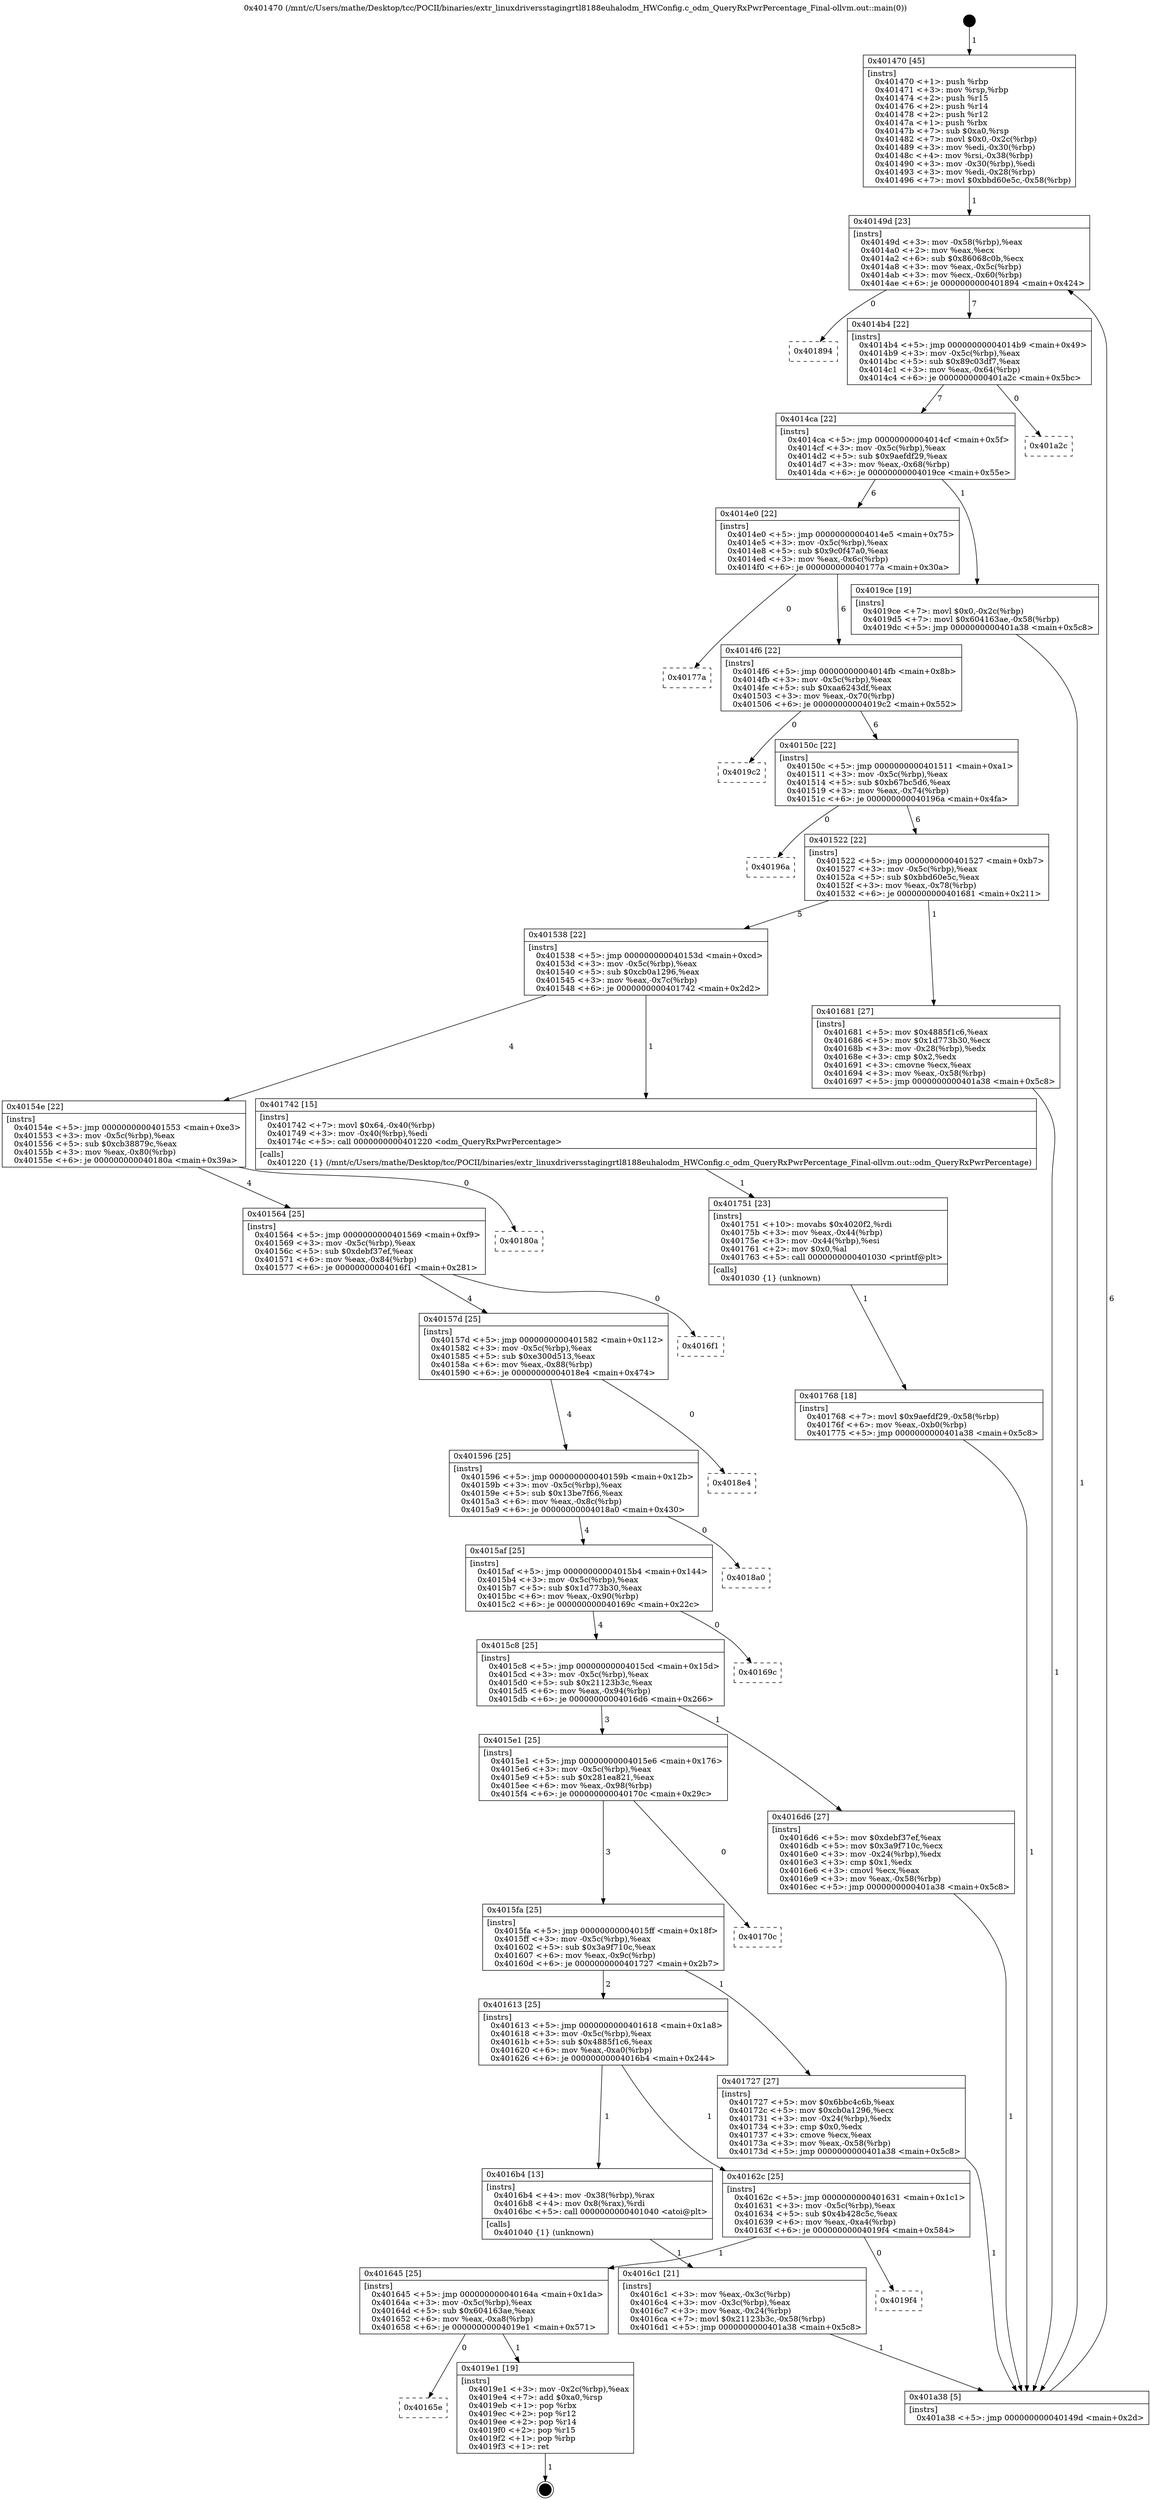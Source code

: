 digraph "0x401470" {
  label = "0x401470 (/mnt/c/Users/mathe/Desktop/tcc/POCII/binaries/extr_linuxdriversstagingrtl8188euhalodm_HWConfig.c_odm_QueryRxPwrPercentage_Final-ollvm.out::main(0))"
  labelloc = "t"
  node[shape=record]

  Entry [label="",width=0.3,height=0.3,shape=circle,fillcolor=black,style=filled]
  "0x40149d" [label="{
     0x40149d [23]\l
     | [instrs]\l
     &nbsp;&nbsp;0x40149d \<+3\>: mov -0x58(%rbp),%eax\l
     &nbsp;&nbsp;0x4014a0 \<+2\>: mov %eax,%ecx\l
     &nbsp;&nbsp;0x4014a2 \<+6\>: sub $0x86068c0b,%ecx\l
     &nbsp;&nbsp;0x4014a8 \<+3\>: mov %eax,-0x5c(%rbp)\l
     &nbsp;&nbsp;0x4014ab \<+3\>: mov %ecx,-0x60(%rbp)\l
     &nbsp;&nbsp;0x4014ae \<+6\>: je 0000000000401894 \<main+0x424\>\l
  }"]
  "0x401894" [label="{
     0x401894\l
  }", style=dashed]
  "0x4014b4" [label="{
     0x4014b4 [22]\l
     | [instrs]\l
     &nbsp;&nbsp;0x4014b4 \<+5\>: jmp 00000000004014b9 \<main+0x49\>\l
     &nbsp;&nbsp;0x4014b9 \<+3\>: mov -0x5c(%rbp),%eax\l
     &nbsp;&nbsp;0x4014bc \<+5\>: sub $0x89c03df7,%eax\l
     &nbsp;&nbsp;0x4014c1 \<+3\>: mov %eax,-0x64(%rbp)\l
     &nbsp;&nbsp;0x4014c4 \<+6\>: je 0000000000401a2c \<main+0x5bc\>\l
  }"]
  Exit [label="",width=0.3,height=0.3,shape=circle,fillcolor=black,style=filled,peripheries=2]
  "0x401a2c" [label="{
     0x401a2c\l
  }", style=dashed]
  "0x4014ca" [label="{
     0x4014ca [22]\l
     | [instrs]\l
     &nbsp;&nbsp;0x4014ca \<+5\>: jmp 00000000004014cf \<main+0x5f\>\l
     &nbsp;&nbsp;0x4014cf \<+3\>: mov -0x5c(%rbp),%eax\l
     &nbsp;&nbsp;0x4014d2 \<+5\>: sub $0x9aefdf29,%eax\l
     &nbsp;&nbsp;0x4014d7 \<+3\>: mov %eax,-0x68(%rbp)\l
     &nbsp;&nbsp;0x4014da \<+6\>: je 00000000004019ce \<main+0x55e\>\l
  }"]
  "0x40165e" [label="{
     0x40165e\l
  }", style=dashed]
  "0x4019ce" [label="{
     0x4019ce [19]\l
     | [instrs]\l
     &nbsp;&nbsp;0x4019ce \<+7\>: movl $0x0,-0x2c(%rbp)\l
     &nbsp;&nbsp;0x4019d5 \<+7\>: movl $0x604163ae,-0x58(%rbp)\l
     &nbsp;&nbsp;0x4019dc \<+5\>: jmp 0000000000401a38 \<main+0x5c8\>\l
  }"]
  "0x4014e0" [label="{
     0x4014e0 [22]\l
     | [instrs]\l
     &nbsp;&nbsp;0x4014e0 \<+5\>: jmp 00000000004014e5 \<main+0x75\>\l
     &nbsp;&nbsp;0x4014e5 \<+3\>: mov -0x5c(%rbp),%eax\l
     &nbsp;&nbsp;0x4014e8 \<+5\>: sub $0x9c0f47a0,%eax\l
     &nbsp;&nbsp;0x4014ed \<+3\>: mov %eax,-0x6c(%rbp)\l
     &nbsp;&nbsp;0x4014f0 \<+6\>: je 000000000040177a \<main+0x30a\>\l
  }"]
  "0x4019e1" [label="{
     0x4019e1 [19]\l
     | [instrs]\l
     &nbsp;&nbsp;0x4019e1 \<+3\>: mov -0x2c(%rbp),%eax\l
     &nbsp;&nbsp;0x4019e4 \<+7\>: add $0xa0,%rsp\l
     &nbsp;&nbsp;0x4019eb \<+1\>: pop %rbx\l
     &nbsp;&nbsp;0x4019ec \<+2\>: pop %r12\l
     &nbsp;&nbsp;0x4019ee \<+2\>: pop %r14\l
     &nbsp;&nbsp;0x4019f0 \<+2\>: pop %r15\l
     &nbsp;&nbsp;0x4019f2 \<+1\>: pop %rbp\l
     &nbsp;&nbsp;0x4019f3 \<+1\>: ret\l
  }"]
  "0x40177a" [label="{
     0x40177a\l
  }", style=dashed]
  "0x4014f6" [label="{
     0x4014f6 [22]\l
     | [instrs]\l
     &nbsp;&nbsp;0x4014f6 \<+5\>: jmp 00000000004014fb \<main+0x8b\>\l
     &nbsp;&nbsp;0x4014fb \<+3\>: mov -0x5c(%rbp),%eax\l
     &nbsp;&nbsp;0x4014fe \<+5\>: sub $0xaa6243df,%eax\l
     &nbsp;&nbsp;0x401503 \<+3\>: mov %eax,-0x70(%rbp)\l
     &nbsp;&nbsp;0x401506 \<+6\>: je 00000000004019c2 \<main+0x552\>\l
  }"]
  "0x401645" [label="{
     0x401645 [25]\l
     | [instrs]\l
     &nbsp;&nbsp;0x401645 \<+5\>: jmp 000000000040164a \<main+0x1da\>\l
     &nbsp;&nbsp;0x40164a \<+3\>: mov -0x5c(%rbp),%eax\l
     &nbsp;&nbsp;0x40164d \<+5\>: sub $0x604163ae,%eax\l
     &nbsp;&nbsp;0x401652 \<+6\>: mov %eax,-0xa8(%rbp)\l
     &nbsp;&nbsp;0x401658 \<+6\>: je 00000000004019e1 \<main+0x571\>\l
  }"]
  "0x4019c2" [label="{
     0x4019c2\l
  }", style=dashed]
  "0x40150c" [label="{
     0x40150c [22]\l
     | [instrs]\l
     &nbsp;&nbsp;0x40150c \<+5\>: jmp 0000000000401511 \<main+0xa1\>\l
     &nbsp;&nbsp;0x401511 \<+3\>: mov -0x5c(%rbp),%eax\l
     &nbsp;&nbsp;0x401514 \<+5\>: sub $0xb67bc5d6,%eax\l
     &nbsp;&nbsp;0x401519 \<+3\>: mov %eax,-0x74(%rbp)\l
     &nbsp;&nbsp;0x40151c \<+6\>: je 000000000040196a \<main+0x4fa\>\l
  }"]
  "0x4019f4" [label="{
     0x4019f4\l
  }", style=dashed]
  "0x40196a" [label="{
     0x40196a\l
  }", style=dashed]
  "0x401522" [label="{
     0x401522 [22]\l
     | [instrs]\l
     &nbsp;&nbsp;0x401522 \<+5\>: jmp 0000000000401527 \<main+0xb7\>\l
     &nbsp;&nbsp;0x401527 \<+3\>: mov -0x5c(%rbp),%eax\l
     &nbsp;&nbsp;0x40152a \<+5\>: sub $0xbbd60e5c,%eax\l
     &nbsp;&nbsp;0x40152f \<+3\>: mov %eax,-0x78(%rbp)\l
     &nbsp;&nbsp;0x401532 \<+6\>: je 0000000000401681 \<main+0x211\>\l
  }"]
  "0x401768" [label="{
     0x401768 [18]\l
     | [instrs]\l
     &nbsp;&nbsp;0x401768 \<+7\>: movl $0x9aefdf29,-0x58(%rbp)\l
     &nbsp;&nbsp;0x40176f \<+6\>: mov %eax,-0xb0(%rbp)\l
     &nbsp;&nbsp;0x401775 \<+5\>: jmp 0000000000401a38 \<main+0x5c8\>\l
  }"]
  "0x401681" [label="{
     0x401681 [27]\l
     | [instrs]\l
     &nbsp;&nbsp;0x401681 \<+5\>: mov $0x4885f1c6,%eax\l
     &nbsp;&nbsp;0x401686 \<+5\>: mov $0x1d773b30,%ecx\l
     &nbsp;&nbsp;0x40168b \<+3\>: mov -0x28(%rbp),%edx\l
     &nbsp;&nbsp;0x40168e \<+3\>: cmp $0x2,%edx\l
     &nbsp;&nbsp;0x401691 \<+3\>: cmovne %ecx,%eax\l
     &nbsp;&nbsp;0x401694 \<+3\>: mov %eax,-0x58(%rbp)\l
     &nbsp;&nbsp;0x401697 \<+5\>: jmp 0000000000401a38 \<main+0x5c8\>\l
  }"]
  "0x401538" [label="{
     0x401538 [22]\l
     | [instrs]\l
     &nbsp;&nbsp;0x401538 \<+5\>: jmp 000000000040153d \<main+0xcd\>\l
     &nbsp;&nbsp;0x40153d \<+3\>: mov -0x5c(%rbp),%eax\l
     &nbsp;&nbsp;0x401540 \<+5\>: sub $0xcb0a1296,%eax\l
     &nbsp;&nbsp;0x401545 \<+3\>: mov %eax,-0x7c(%rbp)\l
     &nbsp;&nbsp;0x401548 \<+6\>: je 0000000000401742 \<main+0x2d2\>\l
  }"]
  "0x401a38" [label="{
     0x401a38 [5]\l
     | [instrs]\l
     &nbsp;&nbsp;0x401a38 \<+5\>: jmp 000000000040149d \<main+0x2d\>\l
  }"]
  "0x401470" [label="{
     0x401470 [45]\l
     | [instrs]\l
     &nbsp;&nbsp;0x401470 \<+1\>: push %rbp\l
     &nbsp;&nbsp;0x401471 \<+3\>: mov %rsp,%rbp\l
     &nbsp;&nbsp;0x401474 \<+2\>: push %r15\l
     &nbsp;&nbsp;0x401476 \<+2\>: push %r14\l
     &nbsp;&nbsp;0x401478 \<+2\>: push %r12\l
     &nbsp;&nbsp;0x40147a \<+1\>: push %rbx\l
     &nbsp;&nbsp;0x40147b \<+7\>: sub $0xa0,%rsp\l
     &nbsp;&nbsp;0x401482 \<+7\>: movl $0x0,-0x2c(%rbp)\l
     &nbsp;&nbsp;0x401489 \<+3\>: mov %edi,-0x30(%rbp)\l
     &nbsp;&nbsp;0x40148c \<+4\>: mov %rsi,-0x38(%rbp)\l
     &nbsp;&nbsp;0x401490 \<+3\>: mov -0x30(%rbp),%edi\l
     &nbsp;&nbsp;0x401493 \<+3\>: mov %edi,-0x28(%rbp)\l
     &nbsp;&nbsp;0x401496 \<+7\>: movl $0xbbd60e5c,-0x58(%rbp)\l
  }"]
  "0x401751" [label="{
     0x401751 [23]\l
     | [instrs]\l
     &nbsp;&nbsp;0x401751 \<+10\>: movabs $0x4020f2,%rdi\l
     &nbsp;&nbsp;0x40175b \<+3\>: mov %eax,-0x44(%rbp)\l
     &nbsp;&nbsp;0x40175e \<+3\>: mov -0x44(%rbp),%esi\l
     &nbsp;&nbsp;0x401761 \<+2\>: mov $0x0,%al\l
     &nbsp;&nbsp;0x401763 \<+5\>: call 0000000000401030 \<printf@plt\>\l
     | [calls]\l
     &nbsp;&nbsp;0x401030 \{1\} (unknown)\l
  }"]
  "0x401742" [label="{
     0x401742 [15]\l
     | [instrs]\l
     &nbsp;&nbsp;0x401742 \<+7\>: movl $0x64,-0x40(%rbp)\l
     &nbsp;&nbsp;0x401749 \<+3\>: mov -0x40(%rbp),%edi\l
     &nbsp;&nbsp;0x40174c \<+5\>: call 0000000000401220 \<odm_QueryRxPwrPercentage\>\l
     | [calls]\l
     &nbsp;&nbsp;0x401220 \{1\} (/mnt/c/Users/mathe/Desktop/tcc/POCII/binaries/extr_linuxdriversstagingrtl8188euhalodm_HWConfig.c_odm_QueryRxPwrPercentage_Final-ollvm.out::odm_QueryRxPwrPercentage)\l
  }"]
  "0x40154e" [label="{
     0x40154e [22]\l
     | [instrs]\l
     &nbsp;&nbsp;0x40154e \<+5\>: jmp 0000000000401553 \<main+0xe3\>\l
     &nbsp;&nbsp;0x401553 \<+3\>: mov -0x5c(%rbp),%eax\l
     &nbsp;&nbsp;0x401556 \<+5\>: sub $0xcb38879c,%eax\l
     &nbsp;&nbsp;0x40155b \<+3\>: mov %eax,-0x80(%rbp)\l
     &nbsp;&nbsp;0x40155e \<+6\>: je 000000000040180a \<main+0x39a\>\l
  }"]
  "0x4016c1" [label="{
     0x4016c1 [21]\l
     | [instrs]\l
     &nbsp;&nbsp;0x4016c1 \<+3\>: mov %eax,-0x3c(%rbp)\l
     &nbsp;&nbsp;0x4016c4 \<+3\>: mov -0x3c(%rbp),%eax\l
     &nbsp;&nbsp;0x4016c7 \<+3\>: mov %eax,-0x24(%rbp)\l
     &nbsp;&nbsp;0x4016ca \<+7\>: movl $0x21123b3c,-0x58(%rbp)\l
     &nbsp;&nbsp;0x4016d1 \<+5\>: jmp 0000000000401a38 \<main+0x5c8\>\l
  }"]
  "0x40180a" [label="{
     0x40180a\l
  }", style=dashed]
  "0x401564" [label="{
     0x401564 [25]\l
     | [instrs]\l
     &nbsp;&nbsp;0x401564 \<+5\>: jmp 0000000000401569 \<main+0xf9\>\l
     &nbsp;&nbsp;0x401569 \<+3\>: mov -0x5c(%rbp),%eax\l
     &nbsp;&nbsp;0x40156c \<+5\>: sub $0xdebf37ef,%eax\l
     &nbsp;&nbsp;0x401571 \<+6\>: mov %eax,-0x84(%rbp)\l
     &nbsp;&nbsp;0x401577 \<+6\>: je 00000000004016f1 \<main+0x281\>\l
  }"]
  "0x40162c" [label="{
     0x40162c [25]\l
     | [instrs]\l
     &nbsp;&nbsp;0x40162c \<+5\>: jmp 0000000000401631 \<main+0x1c1\>\l
     &nbsp;&nbsp;0x401631 \<+3\>: mov -0x5c(%rbp),%eax\l
     &nbsp;&nbsp;0x401634 \<+5\>: sub $0x4b428c5c,%eax\l
     &nbsp;&nbsp;0x401639 \<+6\>: mov %eax,-0xa4(%rbp)\l
     &nbsp;&nbsp;0x40163f \<+6\>: je 00000000004019f4 \<main+0x584\>\l
  }"]
  "0x4016f1" [label="{
     0x4016f1\l
  }", style=dashed]
  "0x40157d" [label="{
     0x40157d [25]\l
     | [instrs]\l
     &nbsp;&nbsp;0x40157d \<+5\>: jmp 0000000000401582 \<main+0x112\>\l
     &nbsp;&nbsp;0x401582 \<+3\>: mov -0x5c(%rbp),%eax\l
     &nbsp;&nbsp;0x401585 \<+5\>: sub $0xe300d513,%eax\l
     &nbsp;&nbsp;0x40158a \<+6\>: mov %eax,-0x88(%rbp)\l
     &nbsp;&nbsp;0x401590 \<+6\>: je 00000000004018e4 \<main+0x474\>\l
  }"]
  "0x4016b4" [label="{
     0x4016b4 [13]\l
     | [instrs]\l
     &nbsp;&nbsp;0x4016b4 \<+4\>: mov -0x38(%rbp),%rax\l
     &nbsp;&nbsp;0x4016b8 \<+4\>: mov 0x8(%rax),%rdi\l
     &nbsp;&nbsp;0x4016bc \<+5\>: call 0000000000401040 \<atoi@plt\>\l
     | [calls]\l
     &nbsp;&nbsp;0x401040 \{1\} (unknown)\l
  }"]
  "0x4018e4" [label="{
     0x4018e4\l
  }", style=dashed]
  "0x401596" [label="{
     0x401596 [25]\l
     | [instrs]\l
     &nbsp;&nbsp;0x401596 \<+5\>: jmp 000000000040159b \<main+0x12b\>\l
     &nbsp;&nbsp;0x40159b \<+3\>: mov -0x5c(%rbp),%eax\l
     &nbsp;&nbsp;0x40159e \<+5\>: sub $0x13be7f66,%eax\l
     &nbsp;&nbsp;0x4015a3 \<+6\>: mov %eax,-0x8c(%rbp)\l
     &nbsp;&nbsp;0x4015a9 \<+6\>: je 00000000004018a0 \<main+0x430\>\l
  }"]
  "0x401613" [label="{
     0x401613 [25]\l
     | [instrs]\l
     &nbsp;&nbsp;0x401613 \<+5\>: jmp 0000000000401618 \<main+0x1a8\>\l
     &nbsp;&nbsp;0x401618 \<+3\>: mov -0x5c(%rbp),%eax\l
     &nbsp;&nbsp;0x40161b \<+5\>: sub $0x4885f1c6,%eax\l
     &nbsp;&nbsp;0x401620 \<+6\>: mov %eax,-0xa0(%rbp)\l
     &nbsp;&nbsp;0x401626 \<+6\>: je 00000000004016b4 \<main+0x244\>\l
  }"]
  "0x4018a0" [label="{
     0x4018a0\l
  }", style=dashed]
  "0x4015af" [label="{
     0x4015af [25]\l
     | [instrs]\l
     &nbsp;&nbsp;0x4015af \<+5\>: jmp 00000000004015b4 \<main+0x144\>\l
     &nbsp;&nbsp;0x4015b4 \<+3\>: mov -0x5c(%rbp),%eax\l
     &nbsp;&nbsp;0x4015b7 \<+5\>: sub $0x1d773b30,%eax\l
     &nbsp;&nbsp;0x4015bc \<+6\>: mov %eax,-0x90(%rbp)\l
     &nbsp;&nbsp;0x4015c2 \<+6\>: je 000000000040169c \<main+0x22c\>\l
  }"]
  "0x401727" [label="{
     0x401727 [27]\l
     | [instrs]\l
     &nbsp;&nbsp;0x401727 \<+5\>: mov $0x6bbc4c6b,%eax\l
     &nbsp;&nbsp;0x40172c \<+5\>: mov $0xcb0a1296,%ecx\l
     &nbsp;&nbsp;0x401731 \<+3\>: mov -0x24(%rbp),%edx\l
     &nbsp;&nbsp;0x401734 \<+3\>: cmp $0x0,%edx\l
     &nbsp;&nbsp;0x401737 \<+3\>: cmove %ecx,%eax\l
     &nbsp;&nbsp;0x40173a \<+3\>: mov %eax,-0x58(%rbp)\l
     &nbsp;&nbsp;0x40173d \<+5\>: jmp 0000000000401a38 \<main+0x5c8\>\l
  }"]
  "0x40169c" [label="{
     0x40169c\l
  }", style=dashed]
  "0x4015c8" [label="{
     0x4015c8 [25]\l
     | [instrs]\l
     &nbsp;&nbsp;0x4015c8 \<+5\>: jmp 00000000004015cd \<main+0x15d\>\l
     &nbsp;&nbsp;0x4015cd \<+3\>: mov -0x5c(%rbp),%eax\l
     &nbsp;&nbsp;0x4015d0 \<+5\>: sub $0x21123b3c,%eax\l
     &nbsp;&nbsp;0x4015d5 \<+6\>: mov %eax,-0x94(%rbp)\l
     &nbsp;&nbsp;0x4015db \<+6\>: je 00000000004016d6 \<main+0x266\>\l
  }"]
  "0x4015fa" [label="{
     0x4015fa [25]\l
     | [instrs]\l
     &nbsp;&nbsp;0x4015fa \<+5\>: jmp 00000000004015ff \<main+0x18f\>\l
     &nbsp;&nbsp;0x4015ff \<+3\>: mov -0x5c(%rbp),%eax\l
     &nbsp;&nbsp;0x401602 \<+5\>: sub $0x3a9f710c,%eax\l
     &nbsp;&nbsp;0x401607 \<+6\>: mov %eax,-0x9c(%rbp)\l
     &nbsp;&nbsp;0x40160d \<+6\>: je 0000000000401727 \<main+0x2b7\>\l
  }"]
  "0x4016d6" [label="{
     0x4016d6 [27]\l
     | [instrs]\l
     &nbsp;&nbsp;0x4016d6 \<+5\>: mov $0xdebf37ef,%eax\l
     &nbsp;&nbsp;0x4016db \<+5\>: mov $0x3a9f710c,%ecx\l
     &nbsp;&nbsp;0x4016e0 \<+3\>: mov -0x24(%rbp),%edx\l
     &nbsp;&nbsp;0x4016e3 \<+3\>: cmp $0x1,%edx\l
     &nbsp;&nbsp;0x4016e6 \<+3\>: cmovl %ecx,%eax\l
     &nbsp;&nbsp;0x4016e9 \<+3\>: mov %eax,-0x58(%rbp)\l
     &nbsp;&nbsp;0x4016ec \<+5\>: jmp 0000000000401a38 \<main+0x5c8\>\l
  }"]
  "0x4015e1" [label="{
     0x4015e1 [25]\l
     | [instrs]\l
     &nbsp;&nbsp;0x4015e1 \<+5\>: jmp 00000000004015e6 \<main+0x176\>\l
     &nbsp;&nbsp;0x4015e6 \<+3\>: mov -0x5c(%rbp),%eax\l
     &nbsp;&nbsp;0x4015e9 \<+5\>: sub $0x281ea821,%eax\l
     &nbsp;&nbsp;0x4015ee \<+6\>: mov %eax,-0x98(%rbp)\l
     &nbsp;&nbsp;0x4015f4 \<+6\>: je 000000000040170c \<main+0x29c\>\l
  }"]
  "0x40170c" [label="{
     0x40170c\l
  }", style=dashed]
  Entry -> "0x401470" [label=" 1"]
  "0x40149d" -> "0x401894" [label=" 0"]
  "0x40149d" -> "0x4014b4" [label=" 7"]
  "0x4019e1" -> Exit [label=" 1"]
  "0x4014b4" -> "0x401a2c" [label=" 0"]
  "0x4014b4" -> "0x4014ca" [label=" 7"]
  "0x401645" -> "0x40165e" [label=" 0"]
  "0x4014ca" -> "0x4019ce" [label=" 1"]
  "0x4014ca" -> "0x4014e0" [label=" 6"]
  "0x401645" -> "0x4019e1" [label=" 1"]
  "0x4014e0" -> "0x40177a" [label=" 0"]
  "0x4014e0" -> "0x4014f6" [label=" 6"]
  "0x40162c" -> "0x401645" [label=" 1"]
  "0x4014f6" -> "0x4019c2" [label=" 0"]
  "0x4014f6" -> "0x40150c" [label=" 6"]
  "0x40162c" -> "0x4019f4" [label=" 0"]
  "0x40150c" -> "0x40196a" [label=" 0"]
  "0x40150c" -> "0x401522" [label=" 6"]
  "0x4019ce" -> "0x401a38" [label=" 1"]
  "0x401522" -> "0x401681" [label=" 1"]
  "0x401522" -> "0x401538" [label=" 5"]
  "0x401681" -> "0x401a38" [label=" 1"]
  "0x401470" -> "0x40149d" [label=" 1"]
  "0x401a38" -> "0x40149d" [label=" 6"]
  "0x401768" -> "0x401a38" [label=" 1"]
  "0x401538" -> "0x401742" [label=" 1"]
  "0x401538" -> "0x40154e" [label=" 4"]
  "0x401751" -> "0x401768" [label=" 1"]
  "0x40154e" -> "0x40180a" [label=" 0"]
  "0x40154e" -> "0x401564" [label=" 4"]
  "0x401742" -> "0x401751" [label=" 1"]
  "0x401564" -> "0x4016f1" [label=" 0"]
  "0x401564" -> "0x40157d" [label=" 4"]
  "0x401727" -> "0x401a38" [label=" 1"]
  "0x40157d" -> "0x4018e4" [label=" 0"]
  "0x40157d" -> "0x401596" [label=" 4"]
  "0x4016d6" -> "0x401a38" [label=" 1"]
  "0x401596" -> "0x4018a0" [label=" 0"]
  "0x401596" -> "0x4015af" [label=" 4"]
  "0x4016b4" -> "0x4016c1" [label=" 1"]
  "0x4015af" -> "0x40169c" [label=" 0"]
  "0x4015af" -> "0x4015c8" [label=" 4"]
  "0x401613" -> "0x40162c" [label=" 1"]
  "0x4015c8" -> "0x4016d6" [label=" 1"]
  "0x4015c8" -> "0x4015e1" [label=" 3"]
  "0x4016c1" -> "0x401a38" [label=" 1"]
  "0x4015e1" -> "0x40170c" [label=" 0"]
  "0x4015e1" -> "0x4015fa" [label=" 3"]
  "0x401613" -> "0x4016b4" [label=" 1"]
  "0x4015fa" -> "0x401727" [label=" 1"]
  "0x4015fa" -> "0x401613" [label=" 2"]
}
